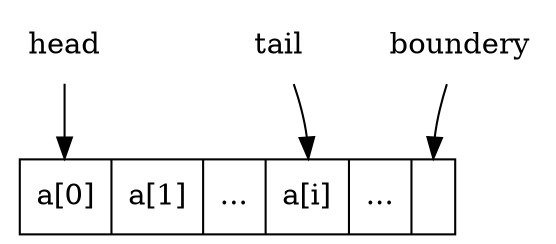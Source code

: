 digraph G{
	node[shape=record]
	buf[label="<h>a[0]|a[1]|...|<t>a[i]|...|<max>"];
	head[shape=plaintext];
	tail[shape=plaintext];
	boundery[shape=plaintext];
	head->buf:h;
	tail->buf:t;
	boundery->buf:max;
}

